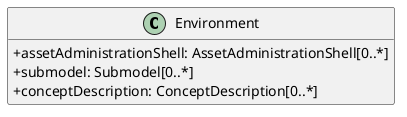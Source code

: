 @startuml
skinparam classAttributeIconSize 0
hide methods

class Environment {
  +assetAdministrationShell: AssetAdministrationShell[0..*]
  +submodel: Submodel[0..*]
  +conceptDescription: ConceptDescription[0..*]
}
@enduml